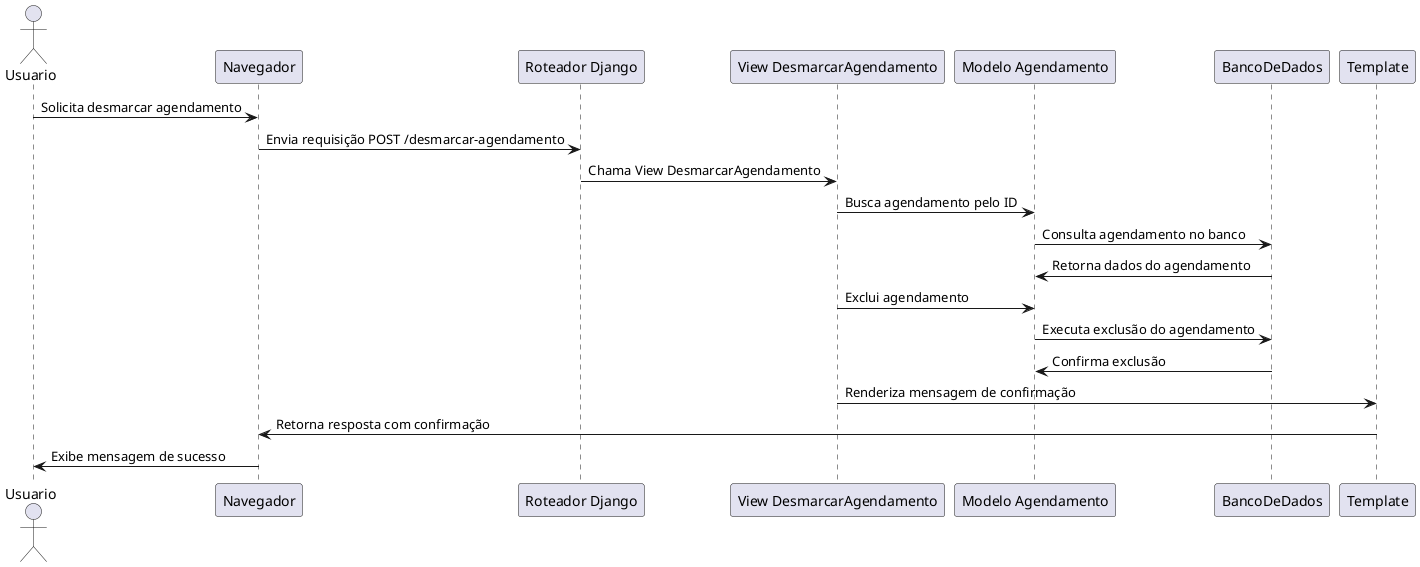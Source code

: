 @startuml

actor Usuario
participant Navegador
participant "Roteador Django" as Roteador
participant "View DesmarcarAgendamento" as View
participant "Modelo Agendamento" as Modelo
participant BancoDeDados
participant Template

Usuario -> Navegador: Solicita desmarcar agendamento
Navegador -> Roteador: Envia requisição POST /desmarcar-agendamento
Roteador -> View: Chama View DesmarcarAgendamento
View -> Modelo: Busca agendamento pelo ID
Modelo -> BancoDeDados: Consulta agendamento no banco
BancoDeDados -> Modelo: Retorna dados do agendamento
View -> Modelo: Exclui agendamento
Modelo -> BancoDeDados: Executa exclusão do agendamento
BancoDeDados -> Modelo: Confirma exclusão
View -> Template: Renderiza mensagem de confirmação
Template -> Navegador: Retorna resposta com confirmação
Navegador -> Usuario: Exibe mensagem de sucesso

@enduml
